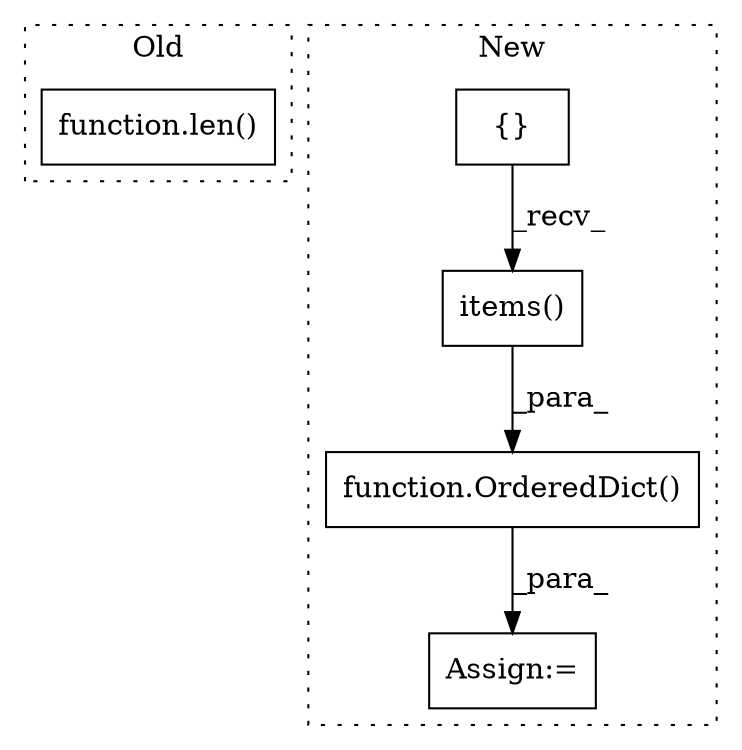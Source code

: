 digraph G {
subgraph cluster0 {
1 [label="function.len()" a="75" s="1693,1711" l="4,1" shape="box"];
label = "Old";
style="dotted";
}
subgraph cluster1 {
2 [label="function.OrderedDict()" a="75" s="1740,2025" l="25,10" shape="box"];
3 [label="Assign:=" a="68" s="1737" l="3" shape="box"];
4 [label="{}" a="59" s="1215,1215" l="2,1" shape="box"];
5 [label="items()" a="75" s="1993" l="18" shape="box"];
label = "New";
style="dotted";
}
2 -> 3 [label="_para_"];
4 -> 5 [label="_recv_"];
5 -> 2 [label="_para_"];
}